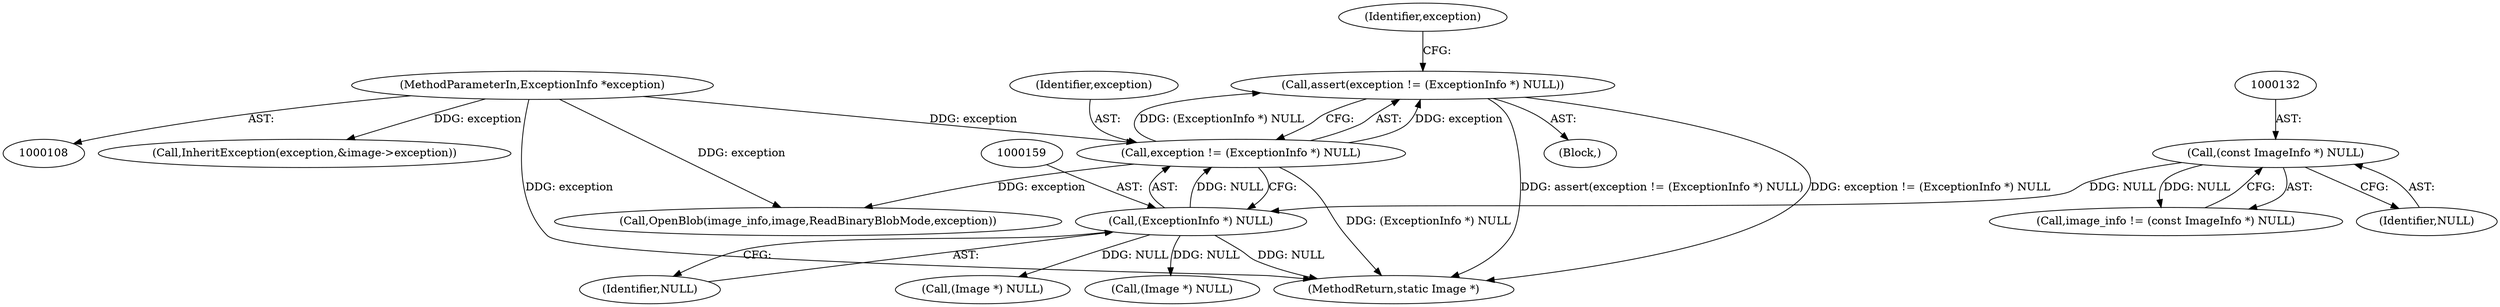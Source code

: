 digraph "0_ImageMagick_f5910e91b0778e03ded45b9022be8eb8f77942cd@API" {
"1000155" [label="(Call,assert(exception != (ExceptionInfo *) NULL))"];
"1000156" [label="(Call,exception != (ExceptionInfo *) NULL)"];
"1000110" [label="(MethodParameterIn,ExceptionInfo *exception)"];
"1000158" [label="(Call,(ExceptionInfo *) NULL)"];
"1000131" [label="(Call,(const ImageInfo *) NULL)"];
"1000155" [label="(Call,assert(exception != (ExceptionInfo *) NULL))"];
"1000160" [label="(Identifier,NULL)"];
"1000156" [label="(Call,exception != (ExceptionInfo *) NULL)"];
"1000535" [label="(Call,InheritException(exception,&image->exception))"];
"1000111" [label="(Block,)"];
"1000457" [label="(Call,(Image *) NULL)"];
"1000110" [label="(MethodParameterIn,ExceptionInfo *exception)"];
"1000164" [label="(Identifier,exception)"];
"1000157" [label="(Identifier,exception)"];
"1000188" [label="(Call,(Image *) NULL)"];
"1000133" [label="(Identifier,NULL)"];
"1000173" [label="(Call,OpenBlob(image_info,image,ReadBinaryBlobMode,exception))"];
"1000570" [label="(MethodReturn,static Image *)"];
"1000129" [label="(Call,image_info != (const ImageInfo *) NULL)"];
"1000131" [label="(Call,(const ImageInfo *) NULL)"];
"1000158" [label="(Call,(ExceptionInfo *) NULL)"];
"1000155" -> "1000111"  [label="AST: "];
"1000155" -> "1000156"  [label="CFG: "];
"1000156" -> "1000155"  [label="AST: "];
"1000164" -> "1000155"  [label="CFG: "];
"1000155" -> "1000570"  [label="DDG: assert(exception != (ExceptionInfo *) NULL)"];
"1000155" -> "1000570"  [label="DDG: exception != (ExceptionInfo *) NULL"];
"1000156" -> "1000155"  [label="DDG: exception"];
"1000156" -> "1000155"  [label="DDG: (ExceptionInfo *) NULL"];
"1000156" -> "1000158"  [label="CFG: "];
"1000157" -> "1000156"  [label="AST: "];
"1000158" -> "1000156"  [label="AST: "];
"1000156" -> "1000570"  [label="DDG: (ExceptionInfo *) NULL"];
"1000110" -> "1000156"  [label="DDG: exception"];
"1000158" -> "1000156"  [label="DDG: NULL"];
"1000156" -> "1000173"  [label="DDG: exception"];
"1000110" -> "1000108"  [label="AST: "];
"1000110" -> "1000570"  [label="DDG: exception"];
"1000110" -> "1000173"  [label="DDG: exception"];
"1000110" -> "1000535"  [label="DDG: exception"];
"1000158" -> "1000160"  [label="CFG: "];
"1000159" -> "1000158"  [label="AST: "];
"1000160" -> "1000158"  [label="AST: "];
"1000158" -> "1000570"  [label="DDG: NULL"];
"1000131" -> "1000158"  [label="DDG: NULL"];
"1000158" -> "1000188"  [label="DDG: NULL"];
"1000158" -> "1000457"  [label="DDG: NULL"];
"1000131" -> "1000129"  [label="AST: "];
"1000131" -> "1000133"  [label="CFG: "];
"1000132" -> "1000131"  [label="AST: "];
"1000133" -> "1000131"  [label="AST: "];
"1000129" -> "1000131"  [label="CFG: "];
"1000131" -> "1000129"  [label="DDG: NULL"];
}
